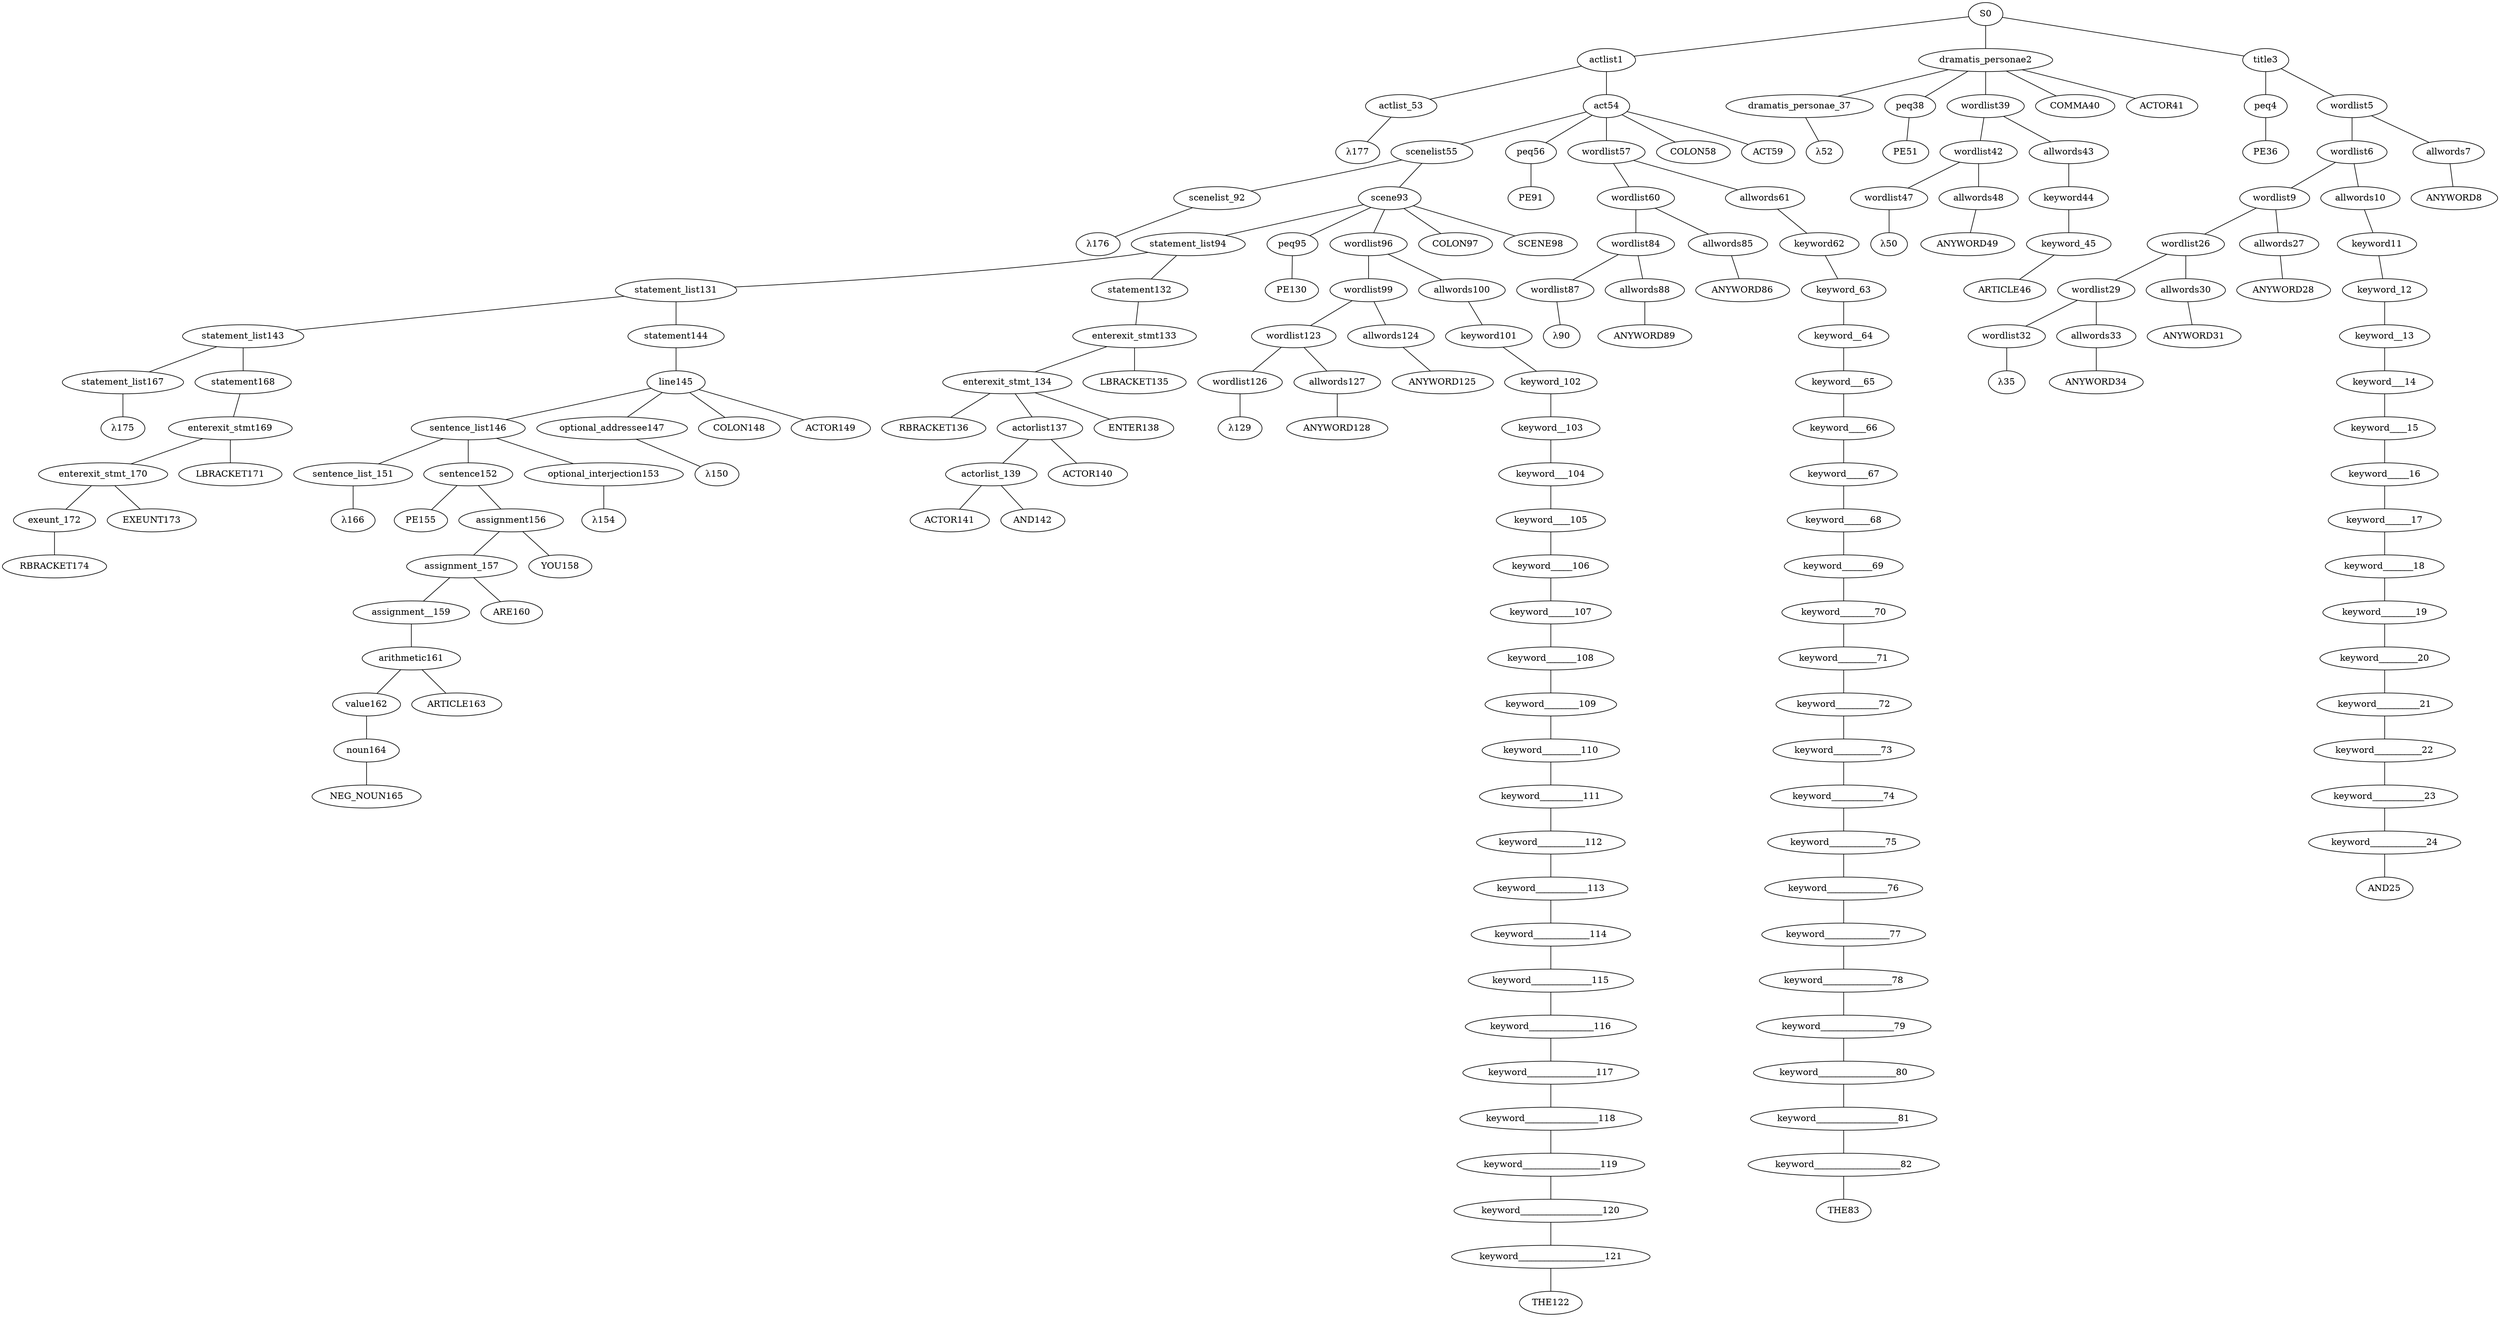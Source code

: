 strict graph {
	S0 -- actlist1
	S0 -- dramatis_personae2
	S0 -- title3

	title3 -- peq4
	title3 -- wordlist5

	wordlist5 -- wordlist6
	wordlist5 -- allwords7

	allwords7 -- ANYWORD8


	wordlist6 -- wordlist9
	wordlist6 -- allwords10

	allwords10 -- keyword11

	keyword11 -- keyword_12

	keyword_12 -- keyword__13

	keyword__13 -- keyword___14

	keyword___14 -- keyword____15

	keyword____15 -- keyword_____16

	keyword_____16 -- keyword______17

	keyword______17 -- keyword_______18

	keyword_______18 -- keyword________19

	keyword________19 -- keyword_________20

	keyword_________20 -- keyword__________21

	keyword__________21 -- keyword___________22

	keyword___________22 -- keyword____________23

	keyword____________23 -- keyword_____________24

	keyword_____________24 -- AND25


	wordlist9 -- wordlist26
	wordlist9 -- allwords27

	allwords27 -- ANYWORD28


	wordlist26 -- wordlist29
	wordlist26 -- allwords30

	allwords30 -- ANYWORD31


	wordlist29 -- wordlist32
	wordlist29 -- allwords33

	allwords33 -- ANYWORD34


	wordlist32 -- λ35

	peq4 -- PE36


	dramatis_personae2 -- dramatis_personae_37
	dramatis_personae2 -- peq38
	dramatis_personae2 -- wordlist39
	dramatis_personae2 -- COMMA40
	dramatis_personae2 -- ACTOR41



	wordlist39 -- wordlist42
	wordlist39 -- allwords43

	allwords43 -- keyword44

	keyword44 -- keyword_45

	keyword_45 -- ARTICLE46


	wordlist42 -- wordlist47
	wordlist42 -- allwords48

	allwords48 -- ANYWORD49


	wordlist47 -- λ50

	peq38 -- PE51


	dramatis_personae_37 -- λ52

	actlist1 -- actlist_53
	actlist1 -- act54

	act54 -- scenelist55
	act54 -- peq56
	act54 -- wordlist57
	act54 -- COLON58
	act54 -- ACT59



	wordlist57 -- wordlist60
	wordlist57 -- allwords61

	allwords61 -- keyword62

	keyword62 -- keyword_63

	keyword_63 -- keyword__64

	keyword__64 -- keyword___65

	keyword___65 -- keyword____66

	keyword____66 -- keyword_____67

	keyword_____67 -- keyword______68

	keyword______68 -- keyword_______69

	keyword_______69 -- keyword________70

	keyword________70 -- keyword_________71

	keyword_________71 -- keyword__________72

	keyword__________72 -- keyword___________73

	keyword___________73 -- keyword____________74

	keyword____________74 -- keyword_____________75

	keyword_____________75 -- keyword______________76

	keyword______________76 -- keyword_______________77

	keyword_______________77 -- keyword________________78

	keyword________________78 -- keyword_________________79

	keyword_________________79 -- keyword__________________80

	keyword__________________80 -- keyword___________________81

	keyword___________________81 -- keyword____________________82

	keyword____________________82 -- THE83


	wordlist60 -- wordlist84
	wordlist60 -- allwords85

	allwords85 -- ANYWORD86


	wordlist84 -- wordlist87
	wordlist84 -- allwords88

	allwords88 -- ANYWORD89


	wordlist87 -- λ90

	peq56 -- PE91


	scenelist55 -- scenelist_92
	scenelist55 -- scene93

	scene93 -- statement_list94
	scene93 -- peq95
	scene93 -- wordlist96
	scene93 -- COLON97
	scene93 -- SCENE98



	wordlist96 -- wordlist99
	wordlist96 -- allwords100

	allwords100 -- keyword101

	keyword101 -- keyword_102

	keyword_102 -- keyword__103

	keyword__103 -- keyword___104

	keyword___104 -- keyword____105

	keyword____105 -- keyword_____106

	keyword_____106 -- keyword______107

	keyword______107 -- keyword_______108

	keyword_______108 -- keyword________109

	keyword________109 -- keyword_________110

	keyword_________110 -- keyword__________111

	keyword__________111 -- keyword___________112

	keyword___________112 -- keyword____________113

	keyword____________113 -- keyword_____________114

	keyword_____________114 -- keyword______________115

	keyword______________115 -- keyword_______________116

	keyword_______________116 -- keyword________________117

	keyword________________117 -- keyword_________________118

	keyword_________________118 -- keyword__________________119

	keyword__________________119 -- keyword___________________120

	keyword___________________120 -- keyword____________________121

	keyword____________________121 -- THE122


	wordlist99 -- wordlist123
	wordlist99 -- allwords124

	allwords124 -- ANYWORD125


	wordlist123 -- wordlist126
	wordlist123 -- allwords127

	allwords127 -- ANYWORD128


	wordlist126 -- λ129

	peq95 -- PE130


	statement_list94 -- statement_list131
	statement_list94 -- statement132

	statement132 -- enterexit_stmt133

	enterexit_stmt133 -- enterexit_stmt_134
	enterexit_stmt133 -- LBRACKET135


	enterexit_stmt_134 -- RBRACKET136
	enterexit_stmt_134 -- actorlist137
	enterexit_stmt_134 -- ENTER138


	actorlist137 -- actorlist_139
	actorlist137 -- ACTOR140


	actorlist_139 -- ACTOR141
	actorlist_139 -- AND142




	statement_list131 -- statement_list143
	statement_list131 -- statement144

	statement144 -- line145

	line145 -- sentence_list146
	line145 -- optional_addressee147
	line145 -- COLON148
	line145 -- ACTOR149



	optional_addressee147 -- λ150

	sentence_list146 -- sentence_list_151
	sentence_list146 -- sentence152
	sentence_list146 -- optional_interjection153

	optional_interjection153 -- λ154

	sentence152 -- PE155
	sentence152 -- assignment156

	assignment156 -- assignment_157
	assignment156 -- YOU158


	assignment_157 -- assignment__159
	assignment_157 -- ARE160


	assignment__159 -- arithmetic161

	arithmetic161 -- value162
	arithmetic161 -- ARTICLE163


	value162 -- noun164

	noun164 -- NEG_NOUN165



	sentence_list_151 -- λ166

	statement_list143 -- statement_list167
	statement_list143 -- statement168

	statement168 -- enterexit_stmt169

	enterexit_stmt169 -- enterexit_stmt_170
	enterexit_stmt169 -- LBRACKET171


	enterexit_stmt_170 -- exeunt_172
	enterexit_stmt_170 -- EXEUNT173


	exeunt_172 -- RBRACKET174


	statement_list167 -- λ175

	scenelist_92 -- λ176

	actlist_53 -- λ177


}